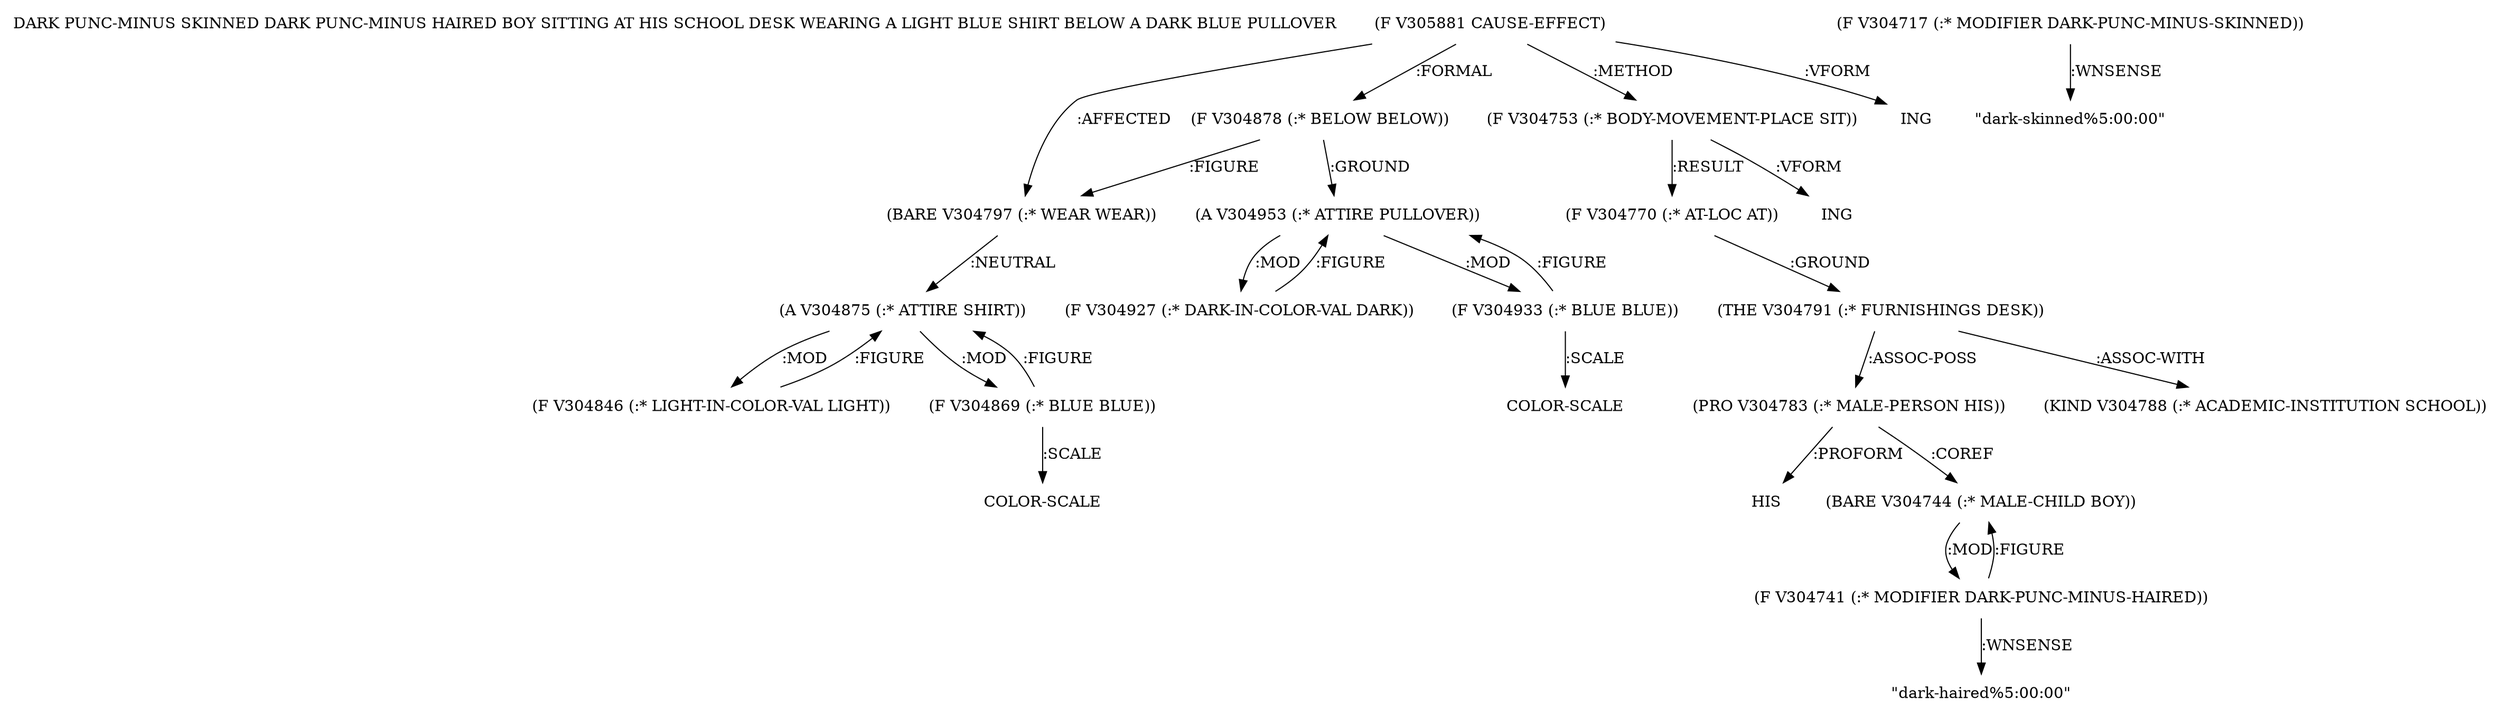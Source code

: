 digraph Terms {
  node [shape=none]
  "DARK PUNC-MINUS SKINNED DARK PUNC-MINUS HAIRED BOY SITTING AT HIS SCHOOL DESK WEARING A LIGHT BLUE SHIRT BELOW A DARK BLUE PULLOVER"
  "V305881" [label="(F V305881 CAUSE-EFFECT)"]
  "V305881" -> "V304797" [label=":AFFECTED"]
  "V305881" -> "V304753" [label=":METHOD"]
  "V305881" -> "V304878" [label=":FORMAL"]
  "V305881" -> "NT313062" [label=":VFORM"]
  "NT313062" [label="ING"]
  "V304753" [label="(F V304753 (:* BODY-MOVEMENT-PLACE SIT))"]
  "V304753" -> "V304770" [label=":RESULT"]
  "V304753" -> "NT313063" [label=":VFORM"]
  "NT313063" [label="ING"]
  "V304770" [label="(F V304770 (:* AT-LOC AT))"]
  "V304770" -> "V304791" [label=":GROUND"]
  "V304791" [label="(THE V304791 (:* FURNISHINGS DESK))"]
  "V304791" -> "V304783" [label=":ASSOC-POSS"]
  "V304791" -> "V304788" [label=":ASSOC-WITH"]
  "V304788" [label="(KIND V304788 (:* ACADEMIC-INSTITUTION SCHOOL))"]
  "V304783" [label="(PRO V304783 (:* MALE-PERSON HIS))"]
  "V304783" -> "NT313064" [label=":PROFORM"]
  "NT313064" [label="HIS"]
  "V304783" -> "V304744" [label=":COREF"]
  "V304797" [label="(BARE V304797 (:* WEAR WEAR))"]
  "V304797" -> "V304875" [label=":NEUTRAL"]
  "V304875" [label="(A V304875 (:* ATTIRE SHIRT))"]
  "V304875" -> "V304846" [label=":MOD"]
  "V304875" -> "V304869" [label=":MOD"]
  "V304846" [label="(F V304846 (:* LIGHT-IN-COLOR-VAL LIGHT))"]
  "V304846" -> "V304875" [label=":FIGURE"]
  "V304869" [label="(F V304869 (:* BLUE BLUE))"]
  "V304869" -> "V304875" [label=":FIGURE"]
  "V304869" -> "NT313065" [label=":SCALE"]
  "NT313065" [label="COLOR-SCALE"]
  "V304878" [label="(F V304878 (:* BELOW BELOW))"]
  "V304878" -> "V304953" [label=":GROUND"]
  "V304878" -> "V304797" [label=":FIGURE"]
  "V304953" [label="(A V304953 (:* ATTIRE PULLOVER))"]
  "V304953" -> "V304927" [label=":MOD"]
  "V304953" -> "V304933" [label=":MOD"]
  "V304927" [label="(F V304927 (:* DARK-IN-COLOR-VAL DARK))"]
  "V304927" -> "V304953" [label=":FIGURE"]
  "V304933" [label="(F V304933 (:* BLUE BLUE))"]
  "V304933" -> "V304953" [label=":FIGURE"]
  "V304933" -> "NT313066" [label=":SCALE"]
  "NT313066" [label="COLOR-SCALE"]
  "V304744" [label="(BARE V304744 (:* MALE-CHILD BOY))"]
  "V304744" -> "V304741" [label=":MOD"]
  "V304741" [label="(F V304741 (:* MODIFIER DARK-PUNC-MINUS-HAIRED))"]
  "V304741" -> "V304744" [label=":FIGURE"]
  "V304741" -> "NT313067" [label=":WNSENSE"]
  "NT313067" [label="\"dark-haired%5:00:00\""]
  "V304717" [label="(F V304717 (:* MODIFIER DARK-PUNC-MINUS-SKINNED))"]
  "V304717" -> "NT313068" [label=":WNSENSE"]
  "NT313068" [label="\"dark-skinned%5:00:00\""]
}
